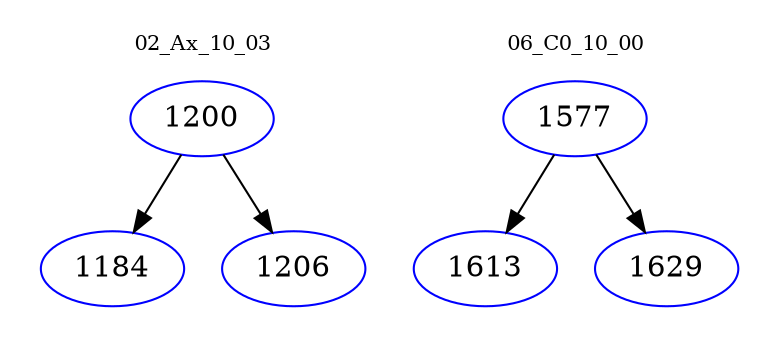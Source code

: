 digraph{
subgraph cluster_0 {
color = white
label = "02_Ax_10_03";
fontsize=10;
T0_1200 [label="1200", color="blue"]
T0_1200 -> T0_1184 [color="black"]
T0_1184 [label="1184", color="blue"]
T0_1200 -> T0_1206 [color="black"]
T0_1206 [label="1206", color="blue"]
}
subgraph cluster_1 {
color = white
label = "06_C0_10_00";
fontsize=10;
T1_1577 [label="1577", color="blue"]
T1_1577 -> T1_1613 [color="black"]
T1_1613 [label="1613", color="blue"]
T1_1577 -> T1_1629 [color="black"]
T1_1629 [label="1629", color="blue"]
}
}
